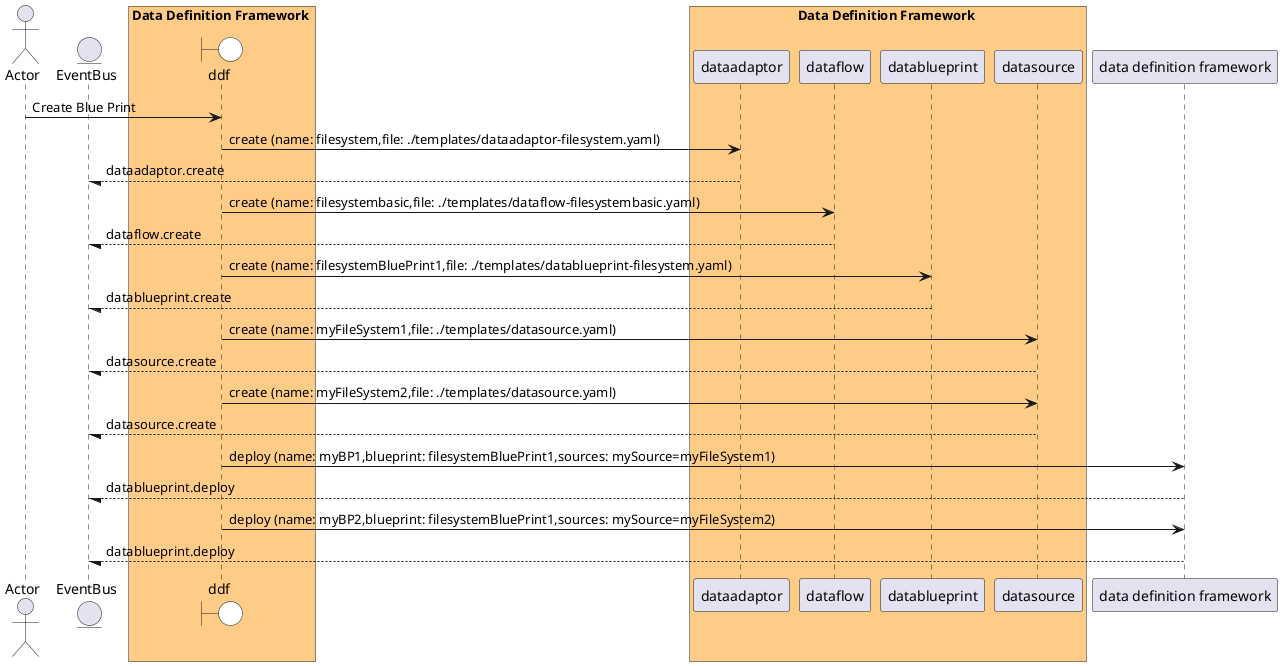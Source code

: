 @startuml

actor "Actor"


entity EventBus

box Data Definition Framework #ffcc88
    boundary ddf #white
end box


box Data Definition Framework #ffcc88
            participant dataadaptor
            participant dataflow
            participant datablueprint
            participant datasource
    end box


"Actor" -> ddf: Create Blue Print

    ddf -> "dataadaptor": create (name: filesystem,file: ./templates/dataadaptor-filesystem.yaml)

    "dataadaptor" --/ EventBus: dataadaptor.create

    ddf -> "dataflow": create (name: filesystembasic,file: ./templates/dataflow-filesystembasic.yaml)

    "dataflow" --/ EventBus: dataflow.create

    ddf -> "datablueprint": create (name: filesystemBluePrint1,file: ./templates/datablueprint-filesystem.yaml)

    "datablueprint" --/ EventBus: datablueprint.create

    ddf -> "datasource": create (name: myFileSystem1,file: ./templates/datasource.yaml)

    "datasource" --/ EventBus: datasource.create

    ddf -> "datasource": create (name: myFileSystem2,file: ./templates/datasource.yaml)

    "datasource" --/ EventBus: datasource.create

    ddf -> "data definition framework": deploy (name: myBP1,blueprint: filesystemBluePrint1,sources: mySource=myFileSystem1)

    "data definition framework" --/ EventBus: datablueprint.deploy

    ddf -> "data definition framework": deploy (name: myBP2,blueprint: filesystemBluePrint1,sources: mySource=myFileSystem2)

    "data definition framework" --/ EventBus: datablueprint.deploy



@enduml
